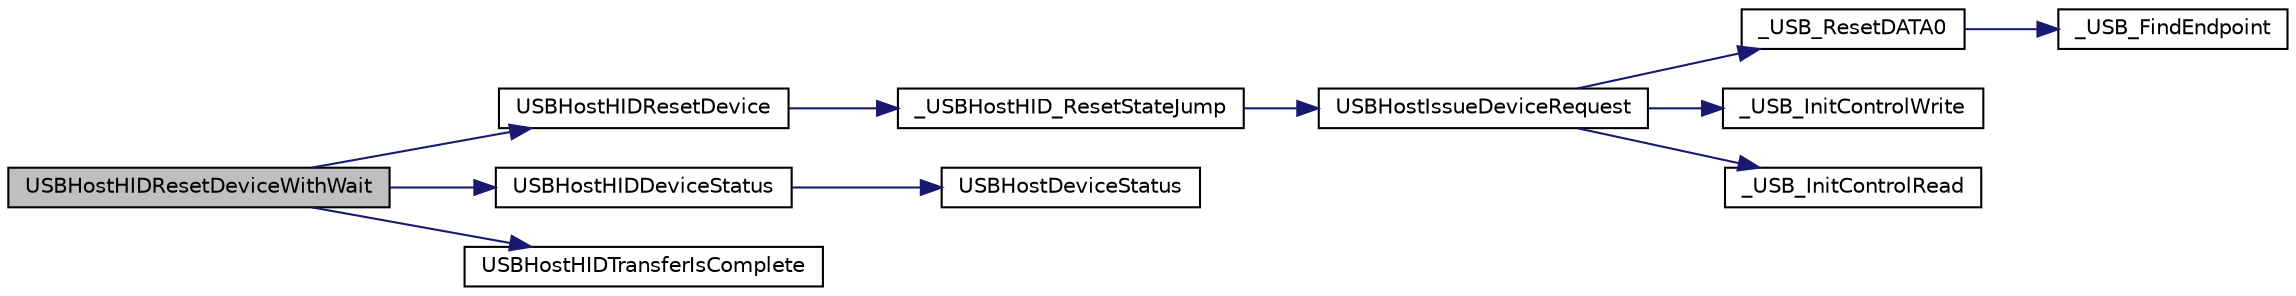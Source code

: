 digraph "USBHostHIDResetDeviceWithWait"
{
  edge [fontname="Helvetica",fontsize="10",labelfontname="Helvetica",labelfontsize="10"];
  node [fontname="Helvetica",fontsize="10",shape=record];
  rankdir="LR";
  Node1 [label="USBHostHIDResetDeviceWithWait",height=0.2,width=0.4,color="black", fillcolor="grey75", style="filled", fontcolor="black"];
  Node1 -> Node2 [color="midnightblue",fontsize="10",style="solid",fontname="Helvetica"];
  Node2 [label="USBHostHIDResetDevice",height=0.2,width=0.4,color="black", fillcolor="white", style="filled",URL="$usb__host__hid_8c.html#a41ffee5052e192ebba5f92d758c53b44"];
  Node2 -> Node3 [color="midnightblue",fontsize="10",style="solid",fontname="Helvetica"];
  Node3 [label="_USBHostHID_ResetStateJump",height=0.2,width=0.4,color="black", fillcolor="white", style="filled",URL="$usb__host__hid_8c.html#a74b8f37fa690fdd3da5c4799fa5ecbe1"];
  Node3 -> Node4 [color="midnightblue",fontsize="10",style="solid",fontname="Helvetica"];
  Node4 [label="USBHostIssueDeviceRequest",height=0.2,width=0.4,color="black", fillcolor="white", style="filled",URL="$usb__host_8h.html#a17f2dbf6b2ef2c47a52dc50b64776344"];
  Node4 -> Node5 [color="midnightblue",fontsize="10",style="solid",fontname="Helvetica"];
  Node5 [label="_USB_ResetDATA0",height=0.2,width=0.4,color="black", fillcolor="white", style="filled",URL="$usb__host_8c.html#a5d09188ddf7b972f9b2f54d11c0081f6"];
  Node5 -> Node6 [color="midnightblue",fontsize="10",style="solid",fontname="Helvetica"];
  Node6 [label="_USB_FindEndpoint",height=0.2,width=0.4,color="black", fillcolor="white", style="filled",URL="$usb__host_8c.html#ae449b4da12d04e5c006874382c84caab"];
  Node4 -> Node7 [color="midnightblue",fontsize="10",style="solid",fontname="Helvetica"];
  Node7 [label="_USB_InitControlWrite",height=0.2,width=0.4,color="black", fillcolor="white", style="filled",URL="$usb__host_8c.html#a058419fc74add8358df667b00c827581"];
  Node4 -> Node8 [color="midnightblue",fontsize="10",style="solid",fontname="Helvetica"];
  Node8 [label="_USB_InitControlRead",height=0.2,width=0.4,color="black", fillcolor="white", style="filled",URL="$usb__host_8c.html#af241c7058876aad3e2680b191af50a5c"];
  Node1 -> Node9 [color="midnightblue",fontsize="10",style="solid",fontname="Helvetica"];
  Node9 [label="USBHostHIDDeviceStatus",height=0.2,width=0.4,color="black", fillcolor="white", style="filled",URL="$usb__host__hid_8c.html#ac92f0571066031a0051679a48cf24fa1"];
  Node9 -> Node10 [color="midnightblue",fontsize="10",style="solid",fontname="Helvetica"];
  Node10 [label="USBHostDeviceStatus",height=0.2,width=0.4,color="black", fillcolor="white", style="filled",URL="$usb__host_8h.html#a72451c3e34425ccd427bdd3a4eae723c"];
  Node1 -> Node11 [color="midnightblue",fontsize="10",style="solid",fontname="Helvetica"];
  Node11 [label="USBHostHIDTransferIsComplete",height=0.2,width=0.4,color="black", fillcolor="white", style="filled",URL="$usb__host__hid_8c.html#a3d8ff0d959c71167e7745a2052051f88"];
}
